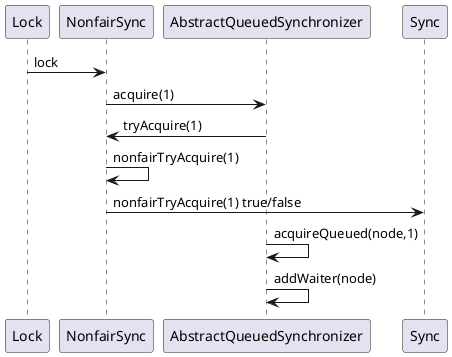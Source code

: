 // 模板方法
AQS实现：volatile + CAS
双向链表，
volatile int State
state 随子类不同实现取得不同的意义

AQS 核心点：入队，出队（使用CAS 加）
CAS  操作 tail

aqs.lock
@startuml

Lock -> NonfairSync:lock
NonfairSync -> AbstractQueuedSynchronizer:acquire(1)
AbstractQueuedSynchronizer -> NonfairSync:tryAcquire(1)
NonfairSync -> NonfairSync:nonfairTryAcquire(1)
NonfairSync -> Sync:nonfairTryAcquire(1) true/false
AbstractQueuedSynchronizer ->AbstractQueuedSynchronizer:acquireQueued(node,1)
AbstractQueuedSynchronizer ->AbstractQueuedSynchronizer:addWaiter(node)

'Sync -> AbstractQueuedSynchronizer:getState()
'Sync -> AbstractQueuedSynchronizer:compareAndSetState(0，1)

@enduml

aqs.unlock
@startuml

Lock -> ReentrantLock:unlock()
ReentrantLock ->AbstractQueuedSynchronizer:release(1)
AbstractQueuedSynchronizer->ReentrantLock:tryRelease(1)
AbstractQueuedSynchronizer->AbstractQueuedSynchronizer:unparkSuccessor(Node)

@enduml